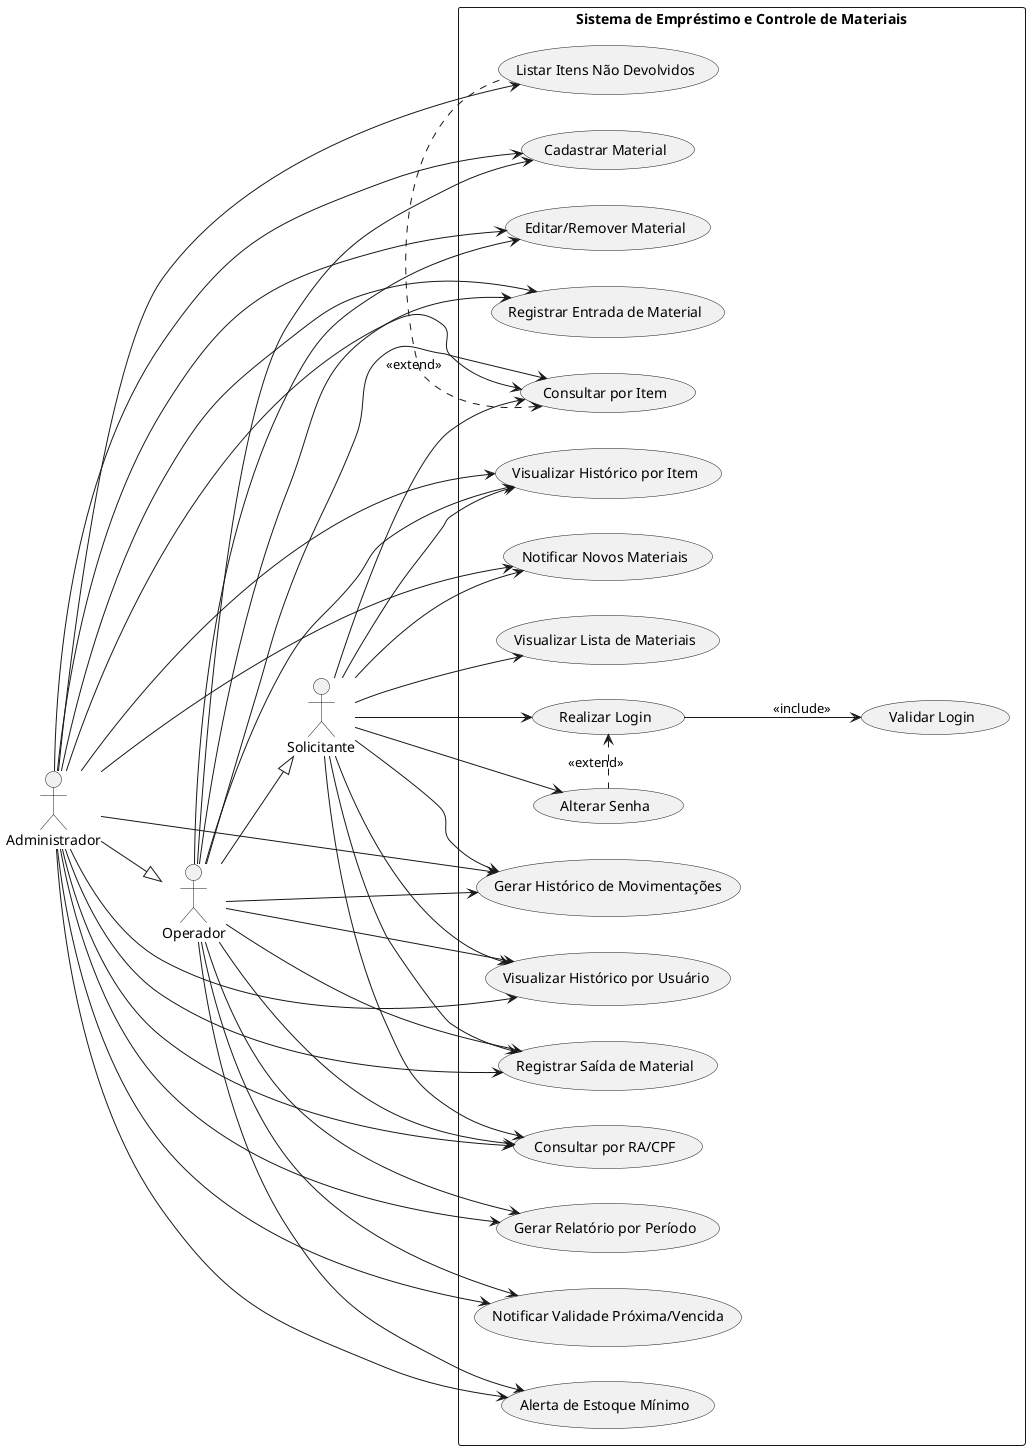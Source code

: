 @startuml
left to right direction

' Atores
actor sol as "Solicitante"
actor op as "Operador"
actor adm as "Administrador"

' Herança entre atores
op --|> sol
adm --|> op

rectangle "Sistema de Empréstimo e Controle de Materiais" {

  ' --- [1] CONTROLE DE ACESSO ---
  usecase UC01 as "Realizar Login"
  usecase UC02 as "Validar Login"
  usecase UC04 as "Alterar Senha"

  ' --- [2] GERENCIAMENTO DE MATERIAIS ---
  usecase UC06 as "Cadastrar Material"
  usecase UC07 as "Editar/Remover Material"
  usecase UC08 as "Visualizar Lista de Materiais"

  ' --- [3] CONTROLE DE ESTOQUE ---
  usecase UC09 as "Registrar Entrada de Material"
  usecase UC10 as "Registrar Saída de Material"
  usecase UC11 as "Gerar Histórico de Movimentações"

  ' --- [4] RELATÓRIOS E CONSULTAS ---
  usecase UC12 as "Gerar Relatório por Período"
  usecase UC13 as "Consultar por Item"
  usecase UC14 as "Consultar por RA/CPF"
  usecase UC15 as "Listar Itens Não Devolvidos"

  ' --- [5] NOTIFICAÇÕES E ALERTAS ---
  usecase UC16 as "Notificar Validade Próxima/Vencida"
  usecase UC18 as "Notificar Novos Materiais"
  usecase UC19 as "Alerta de Estoque Mínimo"

  ' --- [6] HISTÓRICO DE MOVIMENTAÇÕES ---
  usecase UC20 as "Visualizar Histórico por Item"
  usecase UC21 as "Visualizar Histórico por Usuário"

  ' Relacionamentos dos atores com casos de uso

  ' Solicitante
  sol --> UC01
  sol --> UC04
  sol --> UC08
  sol --> UC10
  sol --> UC11
  sol --> UC13
  sol --> UC14
  sol --> UC20
  sol --> UC21
  sol --> UC18

  ' Operador
  op --> UC06
  op --> UC07
  op --> UC09
  op --> UC10
  op --> UC11
  op --> UC12
  op --> UC13
  op --> UC14
  op --> UC20
  op --> UC21
  op --> UC16
  op --> UC19

  ' Administrador
  adm --> UC06
  adm --> UC07
  adm --> UC09
  adm --> UC10
  adm --> UC11
  adm --> UC12
  adm --> UC13
  adm --> UC14
  adm --> UC15
  adm --> UC16
  adm --> UC18
  adm --> UC19
  adm --> UC20
  adm --> UC21

  ' Relacionamentos entre casos de uso
  UC01 --> UC02 : <<include>>
  UC01 <. UC04 : <<extend>>
  UC13 <. UC15 : <<extend>>
}

@enduml